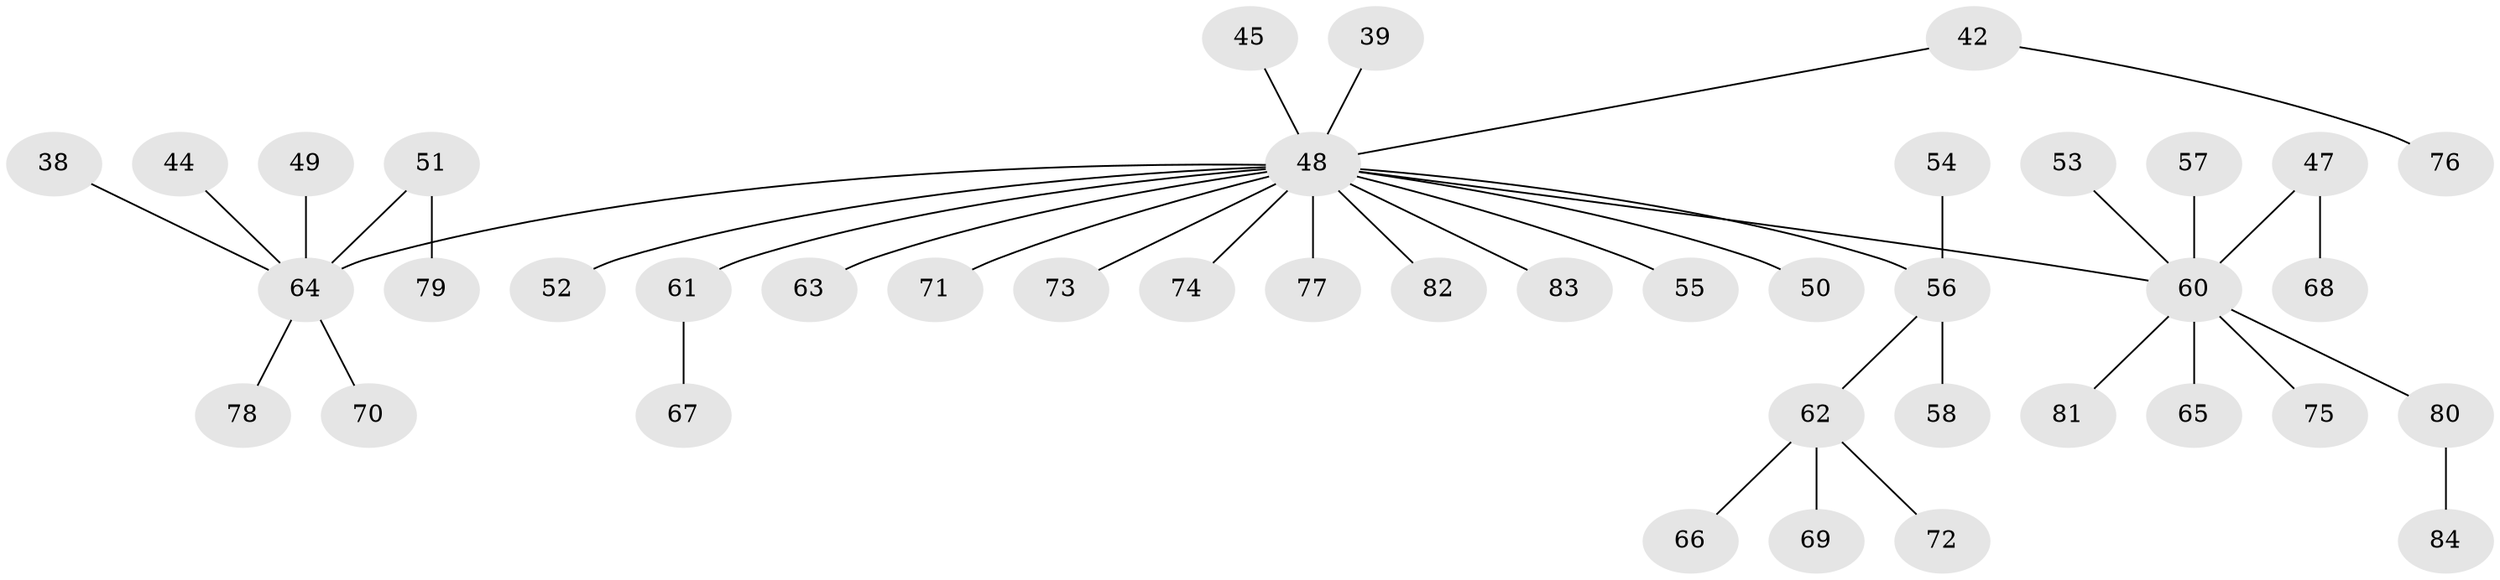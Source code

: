 // original degree distribution, {5: 0.023809523809523808, 8: 0.011904761904761904, 4: 0.07142857142857142, 2: 0.25, 6: 0.023809523809523808, 3: 0.10714285714285714, 1: 0.5119047619047619}
// Generated by graph-tools (version 1.1) at 2025/53/03/09/25 04:53:01]
// undirected, 42 vertices, 41 edges
graph export_dot {
graph [start="1"]
  node [color=gray90,style=filled];
  38;
  39;
  42;
  44;
  45;
  47;
  48 [super="+37+43+29+33"];
  49;
  50;
  51;
  52;
  53;
  54;
  55;
  56 [super="+12+32"];
  57;
  58;
  60 [super="+10+59+30+41+46"];
  61 [super="+24+26"];
  62;
  63;
  64 [super="+36"];
  65;
  66;
  67;
  68;
  69;
  70;
  71;
  72;
  73;
  74;
  75;
  76;
  77;
  78;
  79;
  80;
  81;
  82;
  83;
  84;
  38 -- 64;
  39 -- 48;
  42 -- 76;
  42 -- 48;
  44 -- 64;
  45 -- 48;
  47 -- 68;
  47 -- 60;
  48 -- 71;
  48 -- 77;
  48 -- 73;
  48 -- 74;
  48 -- 82;
  48 -- 83;
  48 -- 50;
  48 -- 52;
  48 -- 55;
  48 -- 56;
  48 -- 60;
  48 -- 61;
  48 -- 63;
  48 -- 64;
  49 -- 64;
  51 -- 79;
  51 -- 64;
  53 -- 60;
  54 -- 56;
  56 -- 58;
  56 -- 62;
  57 -- 60;
  60 -- 80;
  60 -- 65;
  60 -- 75;
  60 -- 81;
  61 -- 67;
  62 -- 66;
  62 -- 69;
  62 -- 72;
  64 -- 70;
  64 -- 78;
  80 -- 84;
}
